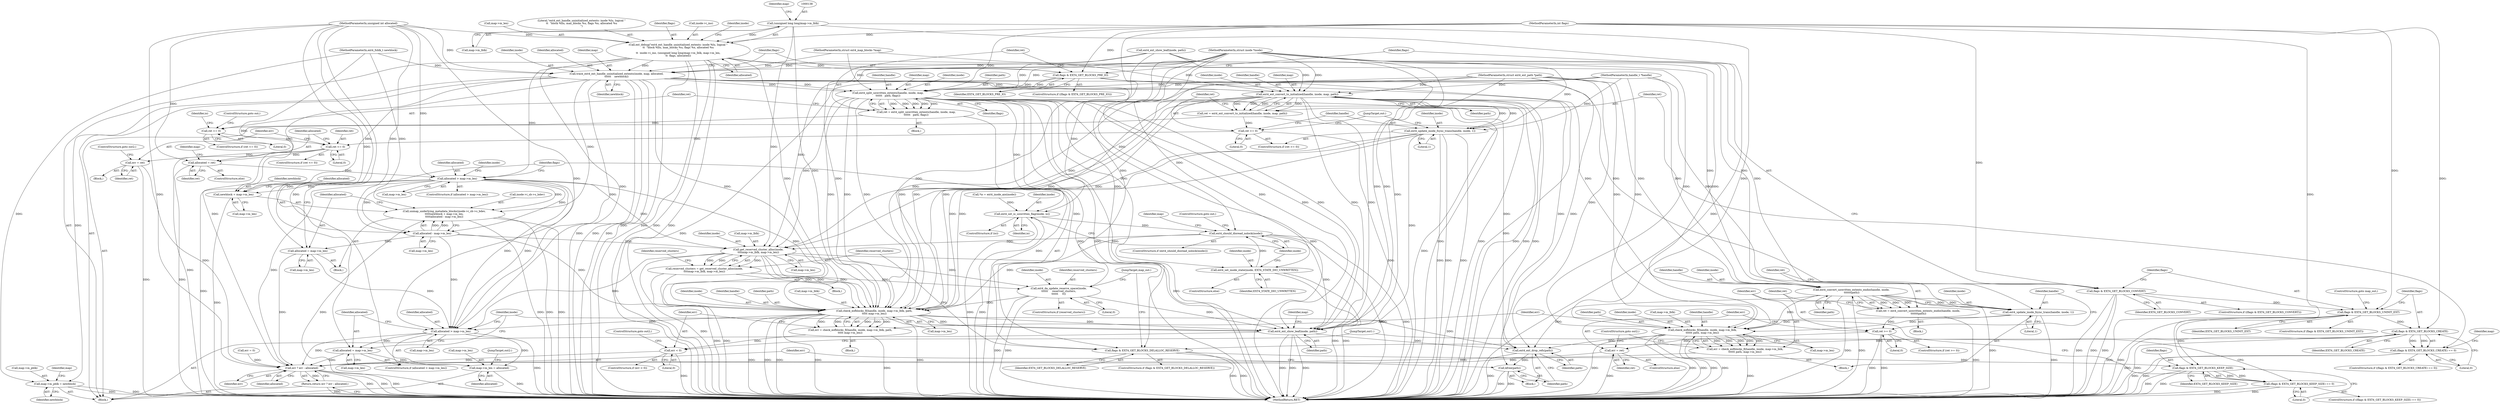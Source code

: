 digraph "1_linux_dee1f973ca341c266229faa5a1a5bb268bed3531_0@pointer" {
"1000137" [label="(Call,(unsigned long long)map->m_lblk)"];
"1000132" [label="(Call,ext_debug(\"ext4_ext_handle_uninitialized_extents: inode %lu, logical \"\n\t\t  \"block %llu, max_blocks %u, flags %x, allocated %u\n\",\n\t\t  inode->i_ino, (unsigned long long)map->m_lblk, map->m_len,\n\t\t  flags, allocated))"];
"1000150" [label="(Call,trace_ext4_ext_handle_uninitialized_extents(inode, map, allocated,\n\t\t\t\t\t\t    newblock))"];
"1000162" [label="(Call,ext4_split_unwritten_extents(handle, inode, map,\n\t\t\t\t\t\t   path, flags))"];
"1000160" [label="(Call,ret = ext4_split_unwritten_extents(handle, inode, map,\n\t\t\t\t\t\t   path, flags))"];
"1000169" [label="(Call,ret <= 0)"];
"1000263" [label="(Call,ret <= 0)"];
"1000267" [label="(Call,err = ret)"];
"1000394" [label="(Call,err ? err : allocated)"];
"1000393" [label="(Return,return err ? err : allocated;)"];
"1000272" [label="(Call,allocated = ret)"];
"1000281" [label="(Call,allocated > map->m_len)"];
"1000287" [label="(Call,unmap_underlying_metadata_blocks(inode->i_sb->s_bdev,\n\t\t\t\t\tnewblock + map->m_len,\n\t\t\t\t\tallocated - map->m_len))"];
"1000293" [label="(Call,newblock + map->m_len)"];
"1000298" [label="(Call,allocated - map->m_len)"];
"1000303" [label="(Call,allocated = map->m_len)"];
"1000362" [label="(Call,allocated > map->m_len)"];
"1000367" [label="(Call,allocated = map->m_len)"];
"1000380" [label="(Call,map->m_len = allocated)"];
"1000316" [label="(Call,get_reserved_cluster_alloc(inode,\n\t\t\t\tmap->m_lblk, map->m_len))"];
"1000314" [label="(Call,reserved_clusters = get_reserved_cluster_alloc(inode,\n\t\t\t\tmap->m_lblk, map->m_len))"];
"1000326" [label="(Call,ext4_da_update_reserve_space(inode,\n\t\t\t\t\t\t     reserved_clusters,\n\t\t\t\t\t\t     0))"];
"1000345" [label="(Call,check_eofblocks_fl(handle, inode, map->m_lblk, path,\n\t\t\t\t\t map->m_len))"];
"1000343" [label="(Call,err = check_eofblocks_fl(handle, inode, map->m_lblk, path,\n\t\t\t\t\t map->m_len))"];
"1000356" [label="(Call,err < 0)"];
"1000372" [label="(Call,ext4_ext_show_leaf(inode, path))"];
"1000389" [label="(Call,ext4_ext_drop_refs(path))"];
"1000391" [label="(Call,kfree(path))"];
"1000175" [label="(Call,ext4_set_io_unwritten_flag(inode, io))"];
"1000183" [label="(Call,ext4_should_dioread_nolock(inode))"];
"1000179" [label="(Call,ext4_set_inode_state(inode, EXT4_STATE_DIO_UNWRITTEN))"];
"1000309" [label="(Call,flags & EXT4_GET_BLOCKS_DELALLOC_RESERVE)"];
"1000338" [label="(Call,flags & EXT4_GET_BLOCKS_KEEP_SIZE)"];
"1000337" [label="(Call,(flags & EXT4_GET_BLOCKS_KEEP_SIZE) == 0)"];
"1000198" [label="(Call,ext4_convert_unwritten_extents_endio(handle, inode,\n \t\t\t\t\t\t\tpath))"];
"1000196" [label="(Call,ret = ext4_convert_unwritten_extents_endio(handle, inode,\n \t\t\t\t\t\t\tpath))"];
"1000203" [label="(Call,ret >= 0)"];
"1000224" [label="(Call,err = ret)"];
"1000207" [label="(Call,ext4_update_inode_fsync_trans(handle, inode, 1))"];
"1000213" [label="(Call,check_eofblocks_fl(handle, inode, map->m_lblk,\n\t\t\t\t\t\t path, map->m_len))"];
"1000211" [label="(Call,err = check_eofblocks_fl(handle, inode, map->m_lblk,\n\t\t\t\t\t\t path, map->m_len))"];
"1000248" [label="(Call,ext4_ext_convert_to_initialized(handle, inode, map, path))"];
"1000246" [label="(Call,ret = ext4_ext_convert_to_initialized(handle, inode, map, path))"];
"1000254" [label="(Call,ret >= 0)"];
"1000257" [label="(Call,ext4_update_inode_fsync_trans(handle, inode, 1))"];
"1000375" [label="(Call,map->m_pblk = newblock)"];
"1000156" [label="(Call,flags & EXT4_GET_BLOCKS_PRE_IO)"];
"1000192" [label="(Call,flags & EXT4_GET_BLOCKS_CONVERT)"];
"1000229" [label="(Call,flags & EXT4_GET_BLOCKS_UNINIT_EXT)"];
"1000235" [label="(Call,flags & EXT4_GET_BLOCKS_CREATE)"];
"1000234" [label="(Call,(flags & EXT4_GET_BLOCKS_CREATE) == 0)"];
"1000232" [label="(ControlStructure,goto map_out;)"];
"1000310" [label="(Identifier,flags)"];
"1000230" [label="(Identifier,flags)"];
"1000318" [label="(Call,map->m_lblk)"];
"1000181" [label="(Identifier,EXT4_STATE_DIO_UNWRITTEN)"];
"1000139" [label="(Call,map->m_lblk)"];
"1000177" [label="(Identifier,io)"];
"1000115" [label="(MethodParameterIn,int flags)"];
"1000321" [label="(Call,map->m_len)"];
"1000272" [label="(Call,allocated = ret)"];
"1000384" [label="(Identifier,allocated)"];
"1000113" [label="(MethodParameterIn,struct ext4_map_blocks *map)"];
"1000324" [label="(ControlStructure,if (reserved_clusters))"];
"1000201" [label="(Identifier,path)"];
"1000325" [label="(Identifier,reserved_clusters)"];
"1000328" [label="(Identifier,reserved_clusters)"];
"1000268" [label="(Identifier,err)"];
"1000398" [label="(MethodReturn,RET)"];
"1000337" [label="(Call,(flags & EXT4_GET_BLOCKS_KEEP_SIZE) == 0)"];
"1000206" [label="(Block,)"];
"1000264" [label="(Identifier,ret)"];
"1000209" [label="(Identifier,inode)"];
"1000348" [label="(Call,map->m_lblk)"];
"1000182" [label="(ControlStructure,if (ext4_should_dioread_nolock(inode)))"];
"1000234" [label="(Call,(flags & EXT4_GET_BLOCKS_CREATE) == 0)"];
"1000312" [label="(Block,)"];
"1000262" [label="(ControlStructure,if (ret <= 0))"];
"1000295" [label="(Call,map->m_len)"];
"1000157" [label="(Identifier,flags)"];
"1000397" [label="(Identifier,allocated)"];
"1000343" [label="(Call,err = check_eofblocks_fl(handle, inode, map->m_lblk, path,\n\t\t\t\t\t map->m_len))"];
"1000374" [label="(Identifier,path)"];
"1000259" [label="(Identifier,inode)"];
"1000344" [label="(Identifier,err)"];
"1000311" [label="(Identifier,EXT4_GET_BLOCKS_DELALLOC_RESERVE)"];
"1000357" [label="(Identifier,err)"];
"1000293" [label="(Call,newblock + map->m_len)"];
"1000211" [label="(Call,err = check_eofblocks_fl(handle, inode, map->m_lblk,\n\t\t\t\t\t\t path, map->m_len))"];
"1000382" [label="(Identifier,map)"];
"1000253" [label="(ControlStructure,if (ret >= 0))"];
"1000248" [label="(Call,ext4_ext_convert_to_initialized(handle, inode, map, path))"];
"1000277" [label="(Identifier,map)"];
"1000219" [label="(Identifier,path)"];
"1000158" [label="(Identifier,EXT4_GET_BLOCKS_PRE_IO)"];
"1000199" [label="(Identifier,handle)"];
"1000132" [label="(Call,ext_debug(\"ext4_ext_handle_uninitialized_extents: inode %lu, logical \"\n\t\t  \"block %llu, max_blocks %u, flags %x, allocated %u\n\",\n\t\t  inode->i_ino, (unsigned long long)map->m_lblk, map->m_len,\n\t\t  flags, allocated))"];
"1000286" [label="(Block,)"];
"1000159" [label="(Block,)"];
"1000183" [label="(Call,ext4_should_dioread_nolock(inode))"];
"1000204" [label="(Identifier,ret)"];
"1000238" [label="(Literal,0)"];
"1000184" [label="(Identifier,inode)"];
"1000161" [label="(Identifier,ret)"];
"1000146" [label="(Identifier,allocated)"];
"1000352" [label="(Call,map->m_len)"];
"1000178" [label="(ControlStructure,else)"];
"1000338" [label="(Call,flags & EXT4_GET_BLOCKS_KEEP_SIZE)"];
"1000392" [label="(Identifier,path)"];
"1000226" [label="(Identifier,ret)"];
"1000375" [label="(Call,map->m_pblk = newblock)"];
"1000369" [label="(Call,map->m_len)"];
"1000385" [label="(JumpTarget,out2:)"];
"1000317" [label="(Identifier,inode)"];
"1000196" [label="(Call,ret = ext4_convert_unwritten_extents_endio(handle, inode,\n \t\t\t\t\t\t\tpath))"];
"1000203" [label="(Call,ret >= 0)"];
"1000233" [label="(ControlStructure,if ((flags & EXT4_GET_BLOCKS_CREATE) == 0))"];
"1000255" [label="(Identifier,ret)"];
"1000187" [label="(Identifier,map)"];
"1000394" [label="(Call,err ? err : allocated)"];
"1000294" [label="(Identifier,newblock)"];
"1000265" [label="(Literal,0)"];
"1000269" [label="(Identifier,ret)"];
"1000225" [label="(Identifier,err)"];
"1000228" [label="(ControlStructure,if (flags & EXT4_GET_BLOCKS_UNINIT_EXT))"];
"1000190" [label="(ControlStructure,goto out;)"];
"1000251" [label="(Identifier,map)"];
"1000258" [label="(Identifier,handle)"];
"1000160" [label="(Call,ret = ext4_split_unwritten_extents(handle, inode, map,\n\t\t\t\t\t\t   path, flags))"];
"1000166" [label="(Identifier,path)"];
"1000360" [label="(JumpTarget,out1:)"];
"1000339" [label="(Identifier,flags)"];
"1000396" [label="(Identifier,err)"];
"1000174" [label="(Identifier,io)"];
"1000356" [label="(Call,err < 0)"];
"1000153" [label="(Identifier,allocated)"];
"1000167" [label="(Identifier,flags)"];
"1000223" [label="(ControlStructure,else)"];
"1000235" [label="(Call,flags & EXT4_GET_BLOCKS_CREATE)"];
"1000304" [label="(Identifier,allocated)"];
"1000170" [label="(Identifier,ret)"];
"1000242" [label="(Identifier,map)"];
"1000168" [label="(ControlStructure,if (ret <= 0))"];
"1000300" [label="(Call,map->m_len)"];
"1000288" [label="(Call,inode->i_sb->s_bdev)"];
"1000330" [label="(JumpTarget,map_out:)"];
"1000388" [label="(Block,)"];
"1000215" [label="(Identifier,inode)"];
"1000180" [label="(Identifier,inode)"];
"1000373" [label="(Identifier,inode)"];
"1000236" [label="(Identifier,flags)"];
"1000208" [label="(Identifier,handle)"];
"1000361" [label="(ControlStructure,if (allocated > map->m_len))"];
"1000377" [label="(Identifier,map)"];
"1000133" [label="(Literal,\"ext4_ext_handle_uninitialized_extents: inode %lu, logical \"\n\t\t  \"block %llu, max_blocks %u, flags %x, allocated %u\n\")"];
"1000252" [label="(Identifier,path)"];
"1000368" [label="(Identifier,allocated)"];
"1000345" [label="(Call,check_eofblocks_fl(handle, inode, map->m_lblk, path,\n\t\t\t\t\t map->m_len))"];
"1000314" [label="(Call,reserved_clusters = get_reserved_cluster_alloc(inode,\n\t\t\t\tmap->m_lblk, map->m_len))"];
"1000287" [label="(Call,unmap_underlying_metadata_blocks(inode->i_sb->s_bdev,\n\t\t\t\t\tnewblock + map->m_len,\n\t\t\t\t\tallocated - map->m_len))"];
"1000362" [label="(Call,allocated > map->m_len)"];
"1000154" [label="(Identifier,newblock)"];
"1000112" [label="(MethodParameterIn,struct inode *inode)"];
"1000267" [label="(Call,err = ret)"];
"1000347" [label="(Identifier,inode)"];
"1000376" [label="(Call,map->m_pblk)"];
"1000193" [label="(Identifier,flags)"];
"1000263" [label="(Call,ret <= 0)"];
"1000336" [label="(ControlStructure,if ((flags & EXT4_GET_BLOCKS_KEEP_SIZE) == 0))"];
"1000213" [label="(Call,check_eofblocks_fl(handle, inode, map->m_lblk,\n\t\t\t\t\t\t path, map->m_len))"];
"1000118" [label="(Block,)"];
"1000155" [label="(ControlStructure,if ((flags & EXT4_GET_BLOCKS_PRE_IO)))"];
"1000111" [label="(MethodParameterIn,handle_t *handle)"];
"1000145" [label="(Identifier,flags)"];
"1000137" [label="(Call,(unsigned long long)map->m_lblk)"];
"1000381" [label="(Call,map->m_len)"];
"1000342" [label="(Block,)"];
"1000283" [label="(Call,map->m_len)"];
"1000281" [label="(Call,allocated > map->m_len)"];
"1000367" [label="(Call,allocated = map->m_len)"];
"1000315" [label="(Identifier,reserved_clusters)"];
"1000200" [label="(Identifier,inode)"];
"1000162" [label="(Call,ext4_split_unwritten_extents(handle, inode, map,\n\t\t\t\t\t\t   path, flags))"];
"1000210" [label="(Literal,1)"];
"1000261" [label="(JumpTarget,out:)"];
"1000359" [label="(ControlStructure,goto out2;)"];
"1000117" [label="(MethodParameterIn,ext4_fsblk_t newblock)"];
"1000212" [label="(Identifier,err)"];
"1000355" [label="(ControlStructure,if (err < 0))"];
"1000152" [label="(Identifier,map)"];
"1000303" [label="(Call,allocated = map->m_len)"];
"1000393" [label="(Return,return err ? err : allocated;)"];
"1000389" [label="(Call,ext4_ext_drop_refs(path))"];
"1000164" [label="(Identifier,inode)"];
"1000273" [label="(Identifier,allocated)"];
"1000220" [label="(Call,map->m_len)"];
"1000341" [label="(Literal,0)"];
"1000147" [label="(Call,ext4_ext_show_leaf(inode, path))"];
"1000299" [label="(Identifier,allocated)"];
"1000195" [label="(Block,)"];
"1000298" [label="(Call,allocated - map->m_len)"];
"1000205" [label="(Literal,0)"];
"1000247" [label="(Identifier,ret)"];
"1000316" [label="(Call,get_reserved_cluster_alloc(inode,\n\t\t\t\tmap->m_lblk, map->m_len))"];
"1000391" [label="(Call,kfree(path))"];
"1000124" [label="(Call,err = 0)"];
"1000179" [label="(Call,ext4_set_inode_state(inode, EXT4_STATE_DIO_UNWRITTEN))"];
"1000271" [label="(ControlStructure,else)"];
"1000192" [label="(Call,flags & EXT4_GET_BLOCKS_CONVERT)"];
"1000169" [label="(Call,ret <= 0)"];
"1000290" [label="(Identifier,inode)"];
"1000134" [label="(Call,inode->i_ino)"];
"1000194" [label="(Identifier,EXT4_GET_BLOCKS_CONVERT)"];
"1000207" [label="(Call,ext4_update_inode_fsync_trans(handle, inode, 1))"];
"1000216" [label="(Call,map->m_lblk)"];
"1000364" [label="(Call,map->m_len)"];
"1000128" [label="(Call,*io = ext4_inode_aio(inode))"];
"1000309" [label="(Call,flags & EXT4_GET_BLOCKS_DELALLOC_RESERVE)"];
"1000346" [label="(Identifier,handle)"];
"1000175" [label="(Call,ext4_set_io_unwritten_flag(inode, io))"];
"1000250" [label="(Identifier,inode)"];
"1000280" [label="(ControlStructure,if (allocated > map->m_len))"];
"1000227" [label="(ControlStructure,goto out2;)"];
"1000260" [label="(Literal,1)"];
"1000379" [label="(Identifier,newblock)"];
"1000224" [label="(Call,err = ret)"];
"1000329" [label="(Literal,0)"];
"1000305" [label="(Call,map->m_len)"];
"1000116" [label="(MethodParameterIn,unsigned int allocated)"];
"1000114" [label="(MethodParameterIn,struct ext4_ext_path *path)"];
"1000256" [label="(Literal,0)"];
"1000171" [label="(Literal,0)"];
"1000358" [label="(Literal,0)"];
"1000372" [label="(Call,ext4_ext_show_leaf(inode, path))"];
"1000156" [label="(Call,flags & EXT4_GET_BLOCKS_PRE_IO)"];
"1000237" [label="(Identifier,EXT4_GET_BLOCKS_CREATE)"];
"1000340" [label="(Identifier,EXT4_GET_BLOCKS_KEEP_SIZE)"];
"1000270" [label="(ControlStructure,goto out2;)"];
"1000202" [label="(ControlStructure,if (ret >= 0))"];
"1000173" [label="(ControlStructure,if (io))"];
"1000390" [label="(Identifier,path)"];
"1000172" [label="(ControlStructure,goto out;)"];
"1000246" [label="(Call,ret = ext4_ext_convert_to_initialized(handle, inode, map, path))"];
"1000198" [label="(Call,ext4_convert_unwritten_extents_endio(handle, inode,\n \t\t\t\t\t\t\tpath))"];
"1000163" [label="(Identifier,handle)"];
"1000351" [label="(Identifier,path)"];
"1000257" [label="(Call,ext4_update_inode_fsync_trans(handle, inode, 1))"];
"1000326" [label="(Call,ext4_da_update_reserve_space(inode,\n\t\t\t\t\t\t     reserved_clusters,\n\t\t\t\t\t\t     0))"];
"1000148" [label="(Identifier,inode)"];
"1000176" [label="(Identifier,inode)"];
"1000363" [label="(Identifier,allocated)"];
"1000197" [label="(Identifier,ret)"];
"1000231" [label="(Identifier,EXT4_GET_BLOCKS_UNINIT_EXT)"];
"1000380" [label="(Call,map->m_len = allocated)"];
"1000214" [label="(Identifier,handle)"];
"1000151" [label="(Identifier,inode)"];
"1000266" [label="(Block,)"];
"1000142" [label="(Call,map->m_len)"];
"1000143" [label="(Identifier,map)"];
"1000229" [label="(Call,flags & EXT4_GET_BLOCKS_UNINIT_EXT)"];
"1000395" [label="(Identifier,err)"];
"1000249" [label="(Identifier,handle)"];
"1000327" [label="(Identifier,inode)"];
"1000308" [label="(ControlStructure,if (flags & EXT4_GET_BLOCKS_DELALLOC_RESERVE))"];
"1000165" [label="(Identifier,map)"];
"1000150" [label="(Call,trace_ext4_ext_handle_uninitialized_extents(inode, map, allocated,\n\t\t\t\t\t\t    newblock))"];
"1000254" [label="(Call,ret >= 0)"];
"1000274" [label="(Identifier,ret)"];
"1000191" [label="(ControlStructure,if ((flags & EXT4_GET_BLOCKS_CONVERT)))"];
"1000282" [label="(Identifier,allocated)"];
"1000137" -> "1000132"  [label="AST: "];
"1000137" -> "1000139"  [label="CFG: "];
"1000138" -> "1000137"  [label="AST: "];
"1000139" -> "1000137"  [label="AST: "];
"1000143" -> "1000137"  [label="CFG: "];
"1000137" -> "1000398"  [label="DDG: "];
"1000137" -> "1000132"  [label="DDG: "];
"1000137" -> "1000213"  [label="DDG: "];
"1000137" -> "1000316"  [label="DDG: "];
"1000137" -> "1000345"  [label="DDG: "];
"1000132" -> "1000118"  [label="AST: "];
"1000132" -> "1000146"  [label="CFG: "];
"1000133" -> "1000132"  [label="AST: "];
"1000134" -> "1000132"  [label="AST: "];
"1000142" -> "1000132"  [label="AST: "];
"1000145" -> "1000132"  [label="AST: "];
"1000146" -> "1000132"  [label="AST: "];
"1000148" -> "1000132"  [label="CFG: "];
"1000132" -> "1000398"  [label="DDG: "];
"1000132" -> "1000398"  [label="DDG: "];
"1000132" -> "1000398"  [label="DDG: "];
"1000132" -> "1000398"  [label="DDG: "];
"1000115" -> "1000132"  [label="DDG: "];
"1000116" -> "1000132"  [label="DDG: "];
"1000132" -> "1000150"  [label="DDG: "];
"1000132" -> "1000156"  [label="DDG: "];
"1000132" -> "1000213"  [label="DDG: "];
"1000132" -> "1000281"  [label="DDG: "];
"1000132" -> "1000345"  [label="DDG: "];
"1000132" -> "1000362"  [label="DDG: "];
"1000150" -> "1000118"  [label="AST: "];
"1000150" -> "1000154"  [label="CFG: "];
"1000151" -> "1000150"  [label="AST: "];
"1000152" -> "1000150"  [label="AST: "];
"1000153" -> "1000150"  [label="AST: "];
"1000154" -> "1000150"  [label="AST: "];
"1000157" -> "1000150"  [label="CFG: "];
"1000150" -> "1000398"  [label="DDG: "];
"1000150" -> "1000398"  [label="DDG: "];
"1000150" -> "1000398"  [label="DDG: "];
"1000147" -> "1000150"  [label="DDG: "];
"1000112" -> "1000150"  [label="DDG: "];
"1000113" -> "1000150"  [label="DDG: "];
"1000116" -> "1000150"  [label="DDG: "];
"1000117" -> "1000150"  [label="DDG: "];
"1000150" -> "1000162"  [label="DDG: "];
"1000150" -> "1000162"  [label="DDG: "];
"1000150" -> "1000198"  [label="DDG: "];
"1000150" -> "1000248"  [label="DDG: "];
"1000150" -> "1000248"  [label="DDG: "];
"1000150" -> "1000287"  [label="DDG: "];
"1000150" -> "1000293"  [label="DDG: "];
"1000150" -> "1000345"  [label="DDG: "];
"1000150" -> "1000362"  [label="DDG: "];
"1000150" -> "1000372"  [label="DDG: "];
"1000150" -> "1000375"  [label="DDG: "];
"1000150" -> "1000394"  [label="DDG: "];
"1000162" -> "1000160"  [label="AST: "];
"1000162" -> "1000167"  [label="CFG: "];
"1000163" -> "1000162"  [label="AST: "];
"1000164" -> "1000162"  [label="AST: "];
"1000165" -> "1000162"  [label="AST: "];
"1000166" -> "1000162"  [label="AST: "];
"1000167" -> "1000162"  [label="AST: "];
"1000160" -> "1000162"  [label="CFG: "];
"1000162" -> "1000398"  [label="DDG: "];
"1000162" -> "1000398"  [label="DDG: "];
"1000162" -> "1000398"  [label="DDG: "];
"1000162" -> "1000398"  [label="DDG: "];
"1000162" -> "1000398"  [label="DDG: "];
"1000162" -> "1000160"  [label="DDG: "];
"1000162" -> "1000160"  [label="DDG: "];
"1000162" -> "1000160"  [label="DDG: "];
"1000162" -> "1000160"  [label="DDG: "];
"1000162" -> "1000160"  [label="DDG: "];
"1000111" -> "1000162"  [label="DDG: "];
"1000112" -> "1000162"  [label="DDG: "];
"1000113" -> "1000162"  [label="DDG: "];
"1000147" -> "1000162"  [label="DDG: "];
"1000114" -> "1000162"  [label="DDG: "];
"1000156" -> "1000162"  [label="DDG: "];
"1000115" -> "1000162"  [label="DDG: "];
"1000162" -> "1000175"  [label="DDG: "];
"1000162" -> "1000179"  [label="DDG: "];
"1000162" -> "1000309"  [label="DDG: "];
"1000162" -> "1000316"  [label="DDG: "];
"1000162" -> "1000345"  [label="DDG: "];
"1000162" -> "1000345"  [label="DDG: "];
"1000162" -> "1000345"  [label="DDG: "];
"1000162" -> "1000372"  [label="DDG: "];
"1000162" -> "1000372"  [label="DDG: "];
"1000162" -> "1000389"  [label="DDG: "];
"1000160" -> "1000159"  [label="AST: "];
"1000161" -> "1000160"  [label="AST: "];
"1000170" -> "1000160"  [label="CFG: "];
"1000160" -> "1000398"  [label="DDG: "];
"1000160" -> "1000169"  [label="DDG: "];
"1000169" -> "1000168"  [label="AST: "];
"1000169" -> "1000171"  [label="CFG: "];
"1000170" -> "1000169"  [label="AST: "];
"1000171" -> "1000169"  [label="AST: "];
"1000172" -> "1000169"  [label="CFG: "];
"1000174" -> "1000169"  [label="CFG: "];
"1000169" -> "1000263"  [label="DDG: "];
"1000263" -> "1000262"  [label="AST: "];
"1000263" -> "1000265"  [label="CFG: "];
"1000264" -> "1000263"  [label="AST: "];
"1000265" -> "1000263"  [label="AST: "];
"1000268" -> "1000263"  [label="CFG: "];
"1000273" -> "1000263"  [label="CFG: "];
"1000263" -> "1000398"  [label="DDG: "];
"1000254" -> "1000263"  [label="DDG: "];
"1000263" -> "1000267"  [label="DDG: "];
"1000263" -> "1000272"  [label="DDG: "];
"1000267" -> "1000266"  [label="AST: "];
"1000267" -> "1000269"  [label="CFG: "];
"1000268" -> "1000267"  [label="AST: "];
"1000269" -> "1000267"  [label="AST: "];
"1000270" -> "1000267"  [label="CFG: "];
"1000267" -> "1000398"  [label="DDG: "];
"1000267" -> "1000394"  [label="DDG: "];
"1000394" -> "1000393"  [label="AST: "];
"1000394" -> "1000396"  [label="CFG: "];
"1000394" -> "1000397"  [label="CFG: "];
"1000395" -> "1000394"  [label="AST: "];
"1000396" -> "1000394"  [label="AST: "];
"1000397" -> "1000394"  [label="AST: "];
"1000393" -> "1000394"  [label="CFG: "];
"1000394" -> "1000398"  [label="DDG: "];
"1000394" -> "1000398"  [label="DDG: "];
"1000394" -> "1000398"  [label="DDG: "];
"1000394" -> "1000393"  [label="DDG: "];
"1000224" -> "1000394"  [label="DDG: "];
"1000124" -> "1000394"  [label="DDG: "];
"1000356" -> "1000394"  [label="DDG: "];
"1000211" -> "1000394"  [label="DDG: "];
"1000281" -> "1000394"  [label="DDG: "];
"1000303" -> "1000394"  [label="DDG: "];
"1000116" -> "1000394"  [label="DDG: "];
"1000367" -> "1000394"  [label="DDG: "];
"1000362" -> "1000394"  [label="DDG: "];
"1000393" -> "1000118"  [label="AST: "];
"1000398" -> "1000393"  [label="CFG: "];
"1000393" -> "1000398"  [label="DDG: "];
"1000272" -> "1000271"  [label="AST: "];
"1000272" -> "1000274"  [label="CFG: "];
"1000273" -> "1000272"  [label="AST: "];
"1000274" -> "1000272"  [label="AST: "];
"1000277" -> "1000272"  [label="CFG: "];
"1000272" -> "1000398"  [label="DDG: "];
"1000116" -> "1000272"  [label="DDG: "];
"1000272" -> "1000281"  [label="DDG: "];
"1000281" -> "1000280"  [label="AST: "];
"1000281" -> "1000283"  [label="CFG: "];
"1000282" -> "1000281"  [label="AST: "];
"1000283" -> "1000281"  [label="AST: "];
"1000290" -> "1000281"  [label="CFG: "];
"1000310" -> "1000281"  [label="CFG: "];
"1000281" -> "1000398"  [label="DDG: "];
"1000116" -> "1000281"  [label="DDG: "];
"1000281" -> "1000287"  [label="DDG: "];
"1000281" -> "1000293"  [label="DDG: "];
"1000281" -> "1000298"  [label="DDG: "];
"1000281" -> "1000298"  [label="DDG: "];
"1000281" -> "1000316"  [label="DDG: "];
"1000281" -> "1000345"  [label="DDG: "];
"1000281" -> "1000362"  [label="DDG: "];
"1000281" -> "1000362"  [label="DDG: "];
"1000287" -> "1000286"  [label="AST: "];
"1000287" -> "1000298"  [label="CFG: "];
"1000288" -> "1000287"  [label="AST: "];
"1000293" -> "1000287"  [label="AST: "];
"1000298" -> "1000287"  [label="AST: "];
"1000304" -> "1000287"  [label="CFG: "];
"1000287" -> "1000398"  [label="DDG: "];
"1000287" -> "1000398"  [label="DDG: "];
"1000287" -> "1000398"  [label="DDG: "];
"1000287" -> "1000398"  [label="DDG: "];
"1000117" -> "1000287"  [label="DDG: "];
"1000298" -> "1000287"  [label="DDG: "];
"1000298" -> "1000287"  [label="DDG: "];
"1000293" -> "1000295"  [label="CFG: "];
"1000294" -> "1000293"  [label="AST: "];
"1000295" -> "1000293"  [label="AST: "];
"1000299" -> "1000293"  [label="CFG: "];
"1000293" -> "1000398"  [label="DDG: "];
"1000117" -> "1000293"  [label="DDG: "];
"1000298" -> "1000300"  [label="CFG: "];
"1000299" -> "1000298"  [label="AST: "];
"1000300" -> "1000298"  [label="AST: "];
"1000116" -> "1000298"  [label="DDG: "];
"1000298" -> "1000303"  [label="DDG: "];
"1000298" -> "1000316"  [label="DDG: "];
"1000298" -> "1000345"  [label="DDG: "];
"1000298" -> "1000362"  [label="DDG: "];
"1000303" -> "1000286"  [label="AST: "];
"1000303" -> "1000305"  [label="CFG: "];
"1000304" -> "1000303"  [label="AST: "];
"1000305" -> "1000303"  [label="AST: "];
"1000310" -> "1000303"  [label="CFG: "];
"1000116" -> "1000303"  [label="DDG: "];
"1000303" -> "1000362"  [label="DDG: "];
"1000362" -> "1000361"  [label="AST: "];
"1000362" -> "1000364"  [label="CFG: "];
"1000363" -> "1000362"  [label="AST: "];
"1000364" -> "1000362"  [label="AST: "];
"1000368" -> "1000362"  [label="CFG: "];
"1000373" -> "1000362"  [label="CFG: "];
"1000362" -> "1000398"  [label="DDG: "];
"1000116" -> "1000362"  [label="DDG: "];
"1000345" -> "1000362"  [label="DDG: "];
"1000316" -> "1000362"  [label="DDG: "];
"1000362" -> "1000367"  [label="DDG: "];
"1000362" -> "1000380"  [label="DDG: "];
"1000367" -> "1000361"  [label="AST: "];
"1000367" -> "1000369"  [label="CFG: "];
"1000368" -> "1000367"  [label="AST: "];
"1000369" -> "1000367"  [label="AST: "];
"1000373" -> "1000367"  [label="CFG: "];
"1000116" -> "1000367"  [label="DDG: "];
"1000367" -> "1000380"  [label="DDG: "];
"1000380" -> "1000118"  [label="AST: "];
"1000380" -> "1000384"  [label="CFG: "];
"1000381" -> "1000380"  [label="AST: "];
"1000384" -> "1000380"  [label="AST: "];
"1000385" -> "1000380"  [label="CFG: "];
"1000380" -> "1000398"  [label="DDG: "];
"1000116" -> "1000380"  [label="DDG: "];
"1000316" -> "1000314"  [label="AST: "];
"1000316" -> "1000321"  [label="CFG: "];
"1000317" -> "1000316"  [label="AST: "];
"1000318" -> "1000316"  [label="AST: "];
"1000321" -> "1000316"  [label="AST: "];
"1000314" -> "1000316"  [label="CFG: "];
"1000316" -> "1000398"  [label="DDG: "];
"1000316" -> "1000314"  [label="DDG: "];
"1000316" -> "1000314"  [label="DDG: "];
"1000316" -> "1000314"  [label="DDG: "];
"1000257" -> "1000316"  [label="DDG: "];
"1000183" -> "1000316"  [label="DDG: "];
"1000248" -> "1000316"  [label="DDG: "];
"1000112" -> "1000316"  [label="DDG: "];
"1000316" -> "1000326"  [label="DDG: "];
"1000316" -> "1000345"  [label="DDG: "];
"1000316" -> "1000345"  [label="DDG: "];
"1000316" -> "1000345"  [label="DDG: "];
"1000316" -> "1000372"  [label="DDG: "];
"1000314" -> "1000312"  [label="AST: "];
"1000315" -> "1000314"  [label="AST: "];
"1000325" -> "1000314"  [label="CFG: "];
"1000314" -> "1000398"  [label="DDG: "];
"1000314" -> "1000398"  [label="DDG: "];
"1000314" -> "1000326"  [label="DDG: "];
"1000326" -> "1000324"  [label="AST: "];
"1000326" -> "1000329"  [label="CFG: "];
"1000327" -> "1000326"  [label="AST: "];
"1000328" -> "1000326"  [label="AST: "];
"1000329" -> "1000326"  [label="AST: "];
"1000330" -> "1000326"  [label="CFG: "];
"1000326" -> "1000398"  [label="DDG: "];
"1000326" -> "1000398"  [label="DDG: "];
"1000112" -> "1000326"  [label="DDG: "];
"1000326" -> "1000345"  [label="DDG: "];
"1000326" -> "1000372"  [label="DDG: "];
"1000345" -> "1000343"  [label="AST: "];
"1000345" -> "1000352"  [label="CFG: "];
"1000346" -> "1000345"  [label="AST: "];
"1000347" -> "1000345"  [label="AST: "];
"1000348" -> "1000345"  [label="AST: "];
"1000351" -> "1000345"  [label="AST: "];
"1000352" -> "1000345"  [label="AST: "];
"1000343" -> "1000345"  [label="CFG: "];
"1000345" -> "1000398"  [label="DDG: "];
"1000345" -> "1000398"  [label="DDG: "];
"1000345" -> "1000398"  [label="DDG: "];
"1000345" -> "1000398"  [label="DDG: "];
"1000345" -> "1000398"  [label="DDG: "];
"1000345" -> "1000343"  [label="DDG: "];
"1000345" -> "1000343"  [label="DDG: "];
"1000345" -> "1000343"  [label="DDG: "];
"1000345" -> "1000343"  [label="DDG: "];
"1000345" -> "1000343"  [label="DDG: "];
"1000257" -> "1000345"  [label="DDG: "];
"1000257" -> "1000345"  [label="DDG: "];
"1000248" -> "1000345"  [label="DDG: "];
"1000248" -> "1000345"  [label="DDG: "];
"1000248" -> "1000345"  [label="DDG: "];
"1000111" -> "1000345"  [label="DDG: "];
"1000183" -> "1000345"  [label="DDG: "];
"1000112" -> "1000345"  [label="DDG: "];
"1000147" -> "1000345"  [label="DDG: "];
"1000114" -> "1000345"  [label="DDG: "];
"1000345" -> "1000372"  [label="DDG: "];
"1000345" -> "1000372"  [label="DDG: "];
"1000345" -> "1000389"  [label="DDG: "];
"1000343" -> "1000342"  [label="AST: "];
"1000344" -> "1000343"  [label="AST: "];
"1000357" -> "1000343"  [label="CFG: "];
"1000343" -> "1000398"  [label="DDG: "];
"1000343" -> "1000356"  [label="DDG: "];
"1000356" -> "1000355"  [label="AST: "];
"1000356" -> "1000358"  [label="CFG: "];
"1000357" -> "1000356"  [label="AST: "];
"1000358" -> "1000356"  [label="AST: "];
"1000359" -> "1000356"  [label="CFG: "];
"1000360" -> "1000356"  [label="CFG: "];
"1000356" -> "1000398"  [label="DDG: "];
"1000372" -> "1000118"  [label="AST: "];
"1000372" -> "1000374"  [label="CFG: "];
"1000373" -> "1000372"  [label="AST: "];
"1000374" -> "1000372"  [label="AST: "];
"1000377" -> "1000372"  [label="CFG: "];
"1000372" -> "1000398"  [label="DDG: "];
"1000372" -> "1000398"  [label="DDG: "];
"1000372" -> "1000398"  [label="DDG: "];
"1000257" -> "1000372"  [label="DDG: "];
"1000183" -> "1000372"  [label="DDG: "];
"1000248" -> "1000372"  [label="DDG: "];
"1000248" -> "1000372"  [label="DDG: "];
"1000112" -> "1000372"  [label="DDG: "];
"1000147" -> "1000372"  [label="DDG: "];
"1000114" -> "1000372"  [label="DDG: "];
"1000372" -> "1000389"  [label="DDG: "];
"1000389" -> "1000388"  [label="AST: "];
"1000389" -> "1000390"  [label="CFG: "];
"1000390" -> "1000389"  [label="AST: "];
"1000392" -> "1000389"  [label="CFG: "];
"1000389" -> "1000398"  [label="DDG: "];
"1000198" -> "1000389"  [label="DDG: "];
"1000213" -> "1000389"  [label="DDG: "];
"1000248" -> "1000389"  [label="DDG: "];
"1000114" -> "1000389"  [label="DDG: "];
"1000389" -> "1000391"  [label="DDG: "];
"1000391" -> "1000388"  [label="AST: "];
"1000391" -> "1000392"  [label="CFG: "];
"1000392" -> "1000391"  [label="AST: "];
"1000395" -> "1000391"  [label="CFG: "];
"1000391" -> "1000398"  [label="DDG: "];
"1000391" -> "1000398"  [label="DDG: "];
"1000114" -> "1000391"  [label="DDG: "];
"1000175" -> "1000173"  [label="AST: "];
"1000175" -> "1000177"  [label="CFG: "];
"1000176" -> "1000175"  [label="AST: "];
"1000177" -> "1000175"  [label="AST: "];
"1000184" -> "1000175"  [label="CFG: "];
"1000175" -> "1000398"  [label="DDG: "];
"1000175" -> "1000398"  [label="DDG: "];
"1000112" -> "1000175"  [label="DDG: "];
"1000128" -> "1000175"  [label="DDG: "];
"1000175" -> "1000183"  [label="DDG: "];
"1000183" -> "1000182"  [label="AST: "];
"1000183" -> "1000184"  [label="CFG: "];
"1000184" -> "1000183"  [label="AST: "];
"1000187" -> "1000183"  [label="CFG: "];
"1000190" -> "1000183"  [label="CFG: "];
"1000183" -> "1000398"  [label="DDG: "];
"1000183" -> "1000398"  [label="DDG: "];
"1000179" -> "1000183"  [label="DDG: "];
"1000112" -> "1000183"  [label="DDG: "];
"1000179" -> "1000178"  [label="AST: "];
"1000179" -> "1000181"  [label="CFG: "];
"1000180" -> "1000179"  [label="AST: "];
"1000181" -> "1000179"  [label="AST: "];
"1000184" -> "1000179"  [label="CFG: "];
"1000179" -> "1000398"  [label="DDG: "];
"1000179" -> "1000398"  [label="DDG: "];
"1000112" -> "1000179"  [label="DDG: "];
"1000309" -> "1000308"  [label="AST: "];
"1000309" -> "1000311"  [label="CFG: "];
"1000310" -> "1000309"  [label="AST: "];
"1000311" -> "1000309"  [label="AST: "];
"1000315" -> "1000309"  [label="CFG: "];
"1000330" -> "1000309"  [label="CFG: "];
"1000309" -> "1000398"  [label="DDG: "];
"1000309" -> "1000398"  [label="DDG: "];
"1000235" -> "1000309"  [label="DDG: "];
"1000115" -> "1000309"  [label="DDG: "];
"1000309" -> "1000338"  [label="DDG: "];
"1000338" -> "1000337"  [label="AST: "];
"1000338" -> "1000340"  [label="CFG: "];
"1000339" -> "1000338"  [label="AST: "];
"1000340" -> "1000338"  [label="AST: "];
"1000341" -> "1000338"  [label="CFG: "];
"1000338" -> "1000398"  [label="DDG: "];
"1000338" -> "1000398"  [label="DDG: "];
"1000338" -> "1000337"  [label="DDG: "];
"1000338" -> "1000337"  [label="DDG: "];
"1000229" -> "1000338"  [label="DDG: "];
"1000115" -> "1000338"  [label="DDG: "];
"1000337" -> "1000336"  [label="AST: "];
"1000337" -> "1000341"  [label="CFG: "];
"1000341" -> "1000337"  [label="AST: "];
"1000344" -> "1000337"  [label="CFG: "];
"1000360" -> "1000337"  [label="CFG: "];
"1000337" -> "1000398"  [label="DDG: "];
"1000337" -> "1000398"  [label="DDG: "];
"1000198" -> "1000196"  [label="AST: "];
"1000198" -> "1000201"  [label="CFG: "];
"1000199" -> "1000198"  [label="AST: "];
"1000200" -> "1000198"  [label="AST: "];
"1000201" -> "1000198"  [label="AST: "];
"1000196" -> "1000198"  [label="CFG: "];
"1000198" -> "1000398"  [label="DDG: "];
"1000198" -> "1000398"  [label="DDG: "];
"1000198" -> "1000398"  [label="DDG: "];
"1000198" -> "1000196"  [label="DDG: "];
"1000198" -> "1000196"  [label="DDG: "];
"1000198" -> "1000196"  [label="DDG: "];
"1000111" -> "1000198"  [label="DDG: "];
"1000112" -> "1000198"  [label="DDG: "];
"1000147" -> "1000198"  [label="DDG: "];
"1000114" -> "1000198"  [label="DDG: "];
"1000198" -> "1000207"  [label="DDG: "];
"1000198" -> "1000207"  [label="DDG: "];
"1000198" -> "1000213"  [label="DDG: "];
"1000196" -> "1000195"  [label="AST: "];
"1000197" -> "1000196"  [label="AST: "];
"1000204" -> "1000196"  [label="CFG: "];
"1000196" -> "1000398"  [label="DDG: "];
"1000196" -> "1000203"  [label="DDG: "];
"1000203" -> "1000202"  [label="AST: "];
"1000203" -> "1000205"  [label="CFG: "];
"1000204" -> "1000203"  [label="AST: "];
"1000205" -> "1000203"  [label="AST: "];
"1000208" -> "1000203"  [label="CFG: "];
"1000225" -> "1000203"  [label="CFG: "];
"1000203" -> "1000398"  [label="DDG: "];
"1000203" -> "1000398"  [label="DDG: "];
"1000203" -> "1000224"  [label="DDG: "];
"1000224" -> "1000223"  [label="AST: "];
"1000224" -> "1000226"  [label="CFG: "];
"1000225" -> "1000224"  [label="AST: "];
"1000226" -> "1000224"  [label="AST: "];
"1000227" -> "1000224"  [label="CFG: "];
"1000224" -> "1000398"  [label="DDG: "];
"1000207" -> "1000206"  [label="AST: "];
"1000207" -> "1000210"  [label="CFG: "];
"1000208" -> "1000207"  [label="AST: "];
"1000209" -> "1000207"  [label="AST: "];
"1000210" -> "1000207"  [label="AST: "];
"1000212" -> "1000207"  [label="CFG: "];
"1000207" -> "1000398"  [label="DDG: "];
"1000111" -> "1000207"  [label="DDG: "];
"1000112" -> "1000207"  [label="DDG: "];
"1000207" -> "1000213"  [label="DDG: "];
"1000207" -> "1000213"  [label="DDG: "];
"1000213" -> "1000211"  [label="AST: "];
"1000213" -> "1000220"  [label="CFG: "];
"1000214" -> "1000213"  [label="AST: "];
"1000215" -> "1000213"  [label="AST: "];
"1000216" -> "1000213"  [label="AST: "];
"1000219" -> "1000213"  [label="AST: "];
"1000220" -> "1000213"  [label="AST: "];
"1000211" -> "1000213"  [label="CFG: "];
"1000213" -> "1000398"  [label="DDG: "];
"1000213" -> "1000398"  [label="DDG: "];
"1000213" -> "1000398"  [label="DDG: "];
"1000213" -> "1000398"  [label="DDG: "];
"1000213" -> "1000398"  [label="DDG: "];
"1000213" -> "1000211"  [label="DDG: "];
"1000213" -> "1000211"  [label="DDG: "];
"1000213" -> "1000211"  [label="DDG: "];
"1000213" -> "1000211"  [label="DDG: "];
"1000213" -> "1000211"  [label="DDG: "];
"1000111" -> "1000213"  [label="DDG: "];
"1000112" -> "1000213"  [label="DDG: "];
"1000114" -> "1000213"  [label="DDG: "];
"1000211" -> "1000206"  [label="AST: "];
"1000212" -> "1000211"  [label="AST: "];
"1000227" -> "1000211"  [label="CFG: "];
"1000211" -> "1000398"  [label="DDG: "];
"1000248" -> "1000246"  [label="AST: "];
"1000248" -> "1000252"  [label="CFG: "];
"1000249" -> "1000248"  [label="AST: "];
"1000250" -> "1000248"  [label="AST: "];
"1000251" -> "1000248"  [label="AST: "];
"1000252" -> "1000248"  [label="AST: "];
"1000246" -> "1000248"  [label="CFG: "];
"1000248" -> "1000398"  [label="DDG: "];
"1000248" -> "1000398"  [label="DDG: "];
"1000248" -> "1000398"  [label="DDG: "];
"1000248" -> "1000398"  [label="DDG: "];
"1000248" -> "1000246"  [label="DDG: "];
"1000248" -> "1000246"  [label="DDG: "];
"1000248" -> "1000246"  [label="DDG: "];
"1000248" -> "1000246"  [label="DDG: "];
"1000111" -> "1000248"  [label="DDG: "];
"1000112" -> "1000248"  [label="DDG: "];
"1000113" -> "1000248"  [label="DDG: "];
"1000147" -> "1000248"  [label="DDG: "];
"1000114" -> "1000248"  [label="DDG: "];
"1000248" -> "1000257"  [label="DDG: "];
"1000248" -> "1000257"  [label="DDG: "];
"1000246" -> "1000118"  [label="AST: "];
"1000247" -> "1000246"  [label="AST: "];
"1000255" -> "1000246"  [label="CFG: "];
"1000246" -> "1000398"  [label="DDG: "];
"1000246" -> "1000254"  [label="DDG: "];
"1000254" -> "1000253"  [label="AST: "];
"1000254" -> "1000256"  [label="CFG: "];
"1000255" -> "1000254"  [label="AST: "];
"1000256" -> "1000254"  [label="AST: "];
"1000258" -> "1000254"  [label="CFG: "];
"1000261" -> "1000254"  [label="CFG: "];
"1000254" -> "1000398"  [label="DDG: "];
"1000257" -> "1000253"  [label="AST: "];
"1000257" -> "1000260"  [label="CFG: "];
"1000258" -> "1000257"  [label="AST: "];
"1000259" -> "1000257"  [label="AST: "];
"1000260" -> "1000257"  [label="AST: "];
"1000261" -> "1000257"  [label="CFG: "];
"1000257" -> "1000398"  [label="DDG: "];
"1000257" -> "1000398"  [label="DDG: "];
"1000257" -> "1000398"  [label="DDG: "];
"1000111" -> "1000257"  [label="DDG: "];
"1000112" -> "1000257"  [label="DDG: "];
"1000375" -> "1000118"  [label="AST: "];
"1000375" -> "1000379"  [label="CFG: "];
"1000376" -> "1000375"  [label="AST: "];
"1000379" -> "1000375"  [label="AST: "];
"1000382" -> "1000375"  [label="CFG: "];
"1000375" -> "1000398"  [label="DDG: "];
"1000375" -> "1000398"  [label="DDG: "];
"1000117" -> "1000375"  [label="DDG: "];
"1000156" -> "1000155"  [label="AST: "];
"1000156" -> "1000158"  [label="CFG: "];
"1000157" -> "1000156"  [label="AST: "];
"1000158" -> "1000156"  [label="AST: "];
"1000161" -> "1000156"  [label="CFG: "];
"1000193" -> "1000156"  [label="CFG: "];
"1000156" -> "1000398"  [label="DDG: "];
"1000156" -> "1000398"  [label="DDG: "];
"1000115" -> "1000156"  [label="DDG: "];
"1000156" -> "1000192"  [label="DDG: "];
"1000192" -> "1000191"  [label="AST: "];
"1000192" -> "1000194"  [label="CFG: "];
"1000193" -> "1000192"  [label="AST: "];
"1000194" -> "1000192"  [label="AST: "];
"1000197" -> "1000192"  [label="CFG: "];
"1000230" -> "1000192"  [label="CFG: "];
"1000192" -> "1000398"  [label="DDG: "];
"1000192" -> "1000398"  [label="DDG: "];
"1000192" -> "1000398"  [label="DDG: "];
"1000115" -> "1000192"  [label="DDG: "];
"1000192" -> "1000229"  [label="DDG: "];
"1000229" -> "1000228"  [label="AST: "];
"1000229" -> "1000231"  [label="CFG: "];
"1000230" -> "1000229"  [label="AST: "];
"1000231" -> "1000229"  [label="AST: "];
"1000232" -> "1000229"  [label="CFG: "];
"1000236" -> "1000229"  [label="CFG: "];
"1000229" -> "1000398"  [label="DDG: "];
"1000229" -> "1000398"  [label="DDG: "];
"1000115" -> "1000229"  [label="DDG: "];
"1000229" -> "1000235"  [label="DDG: "];
"1000235" -> "1000234"  [label="AST: "];
"1000235" -> "1000237"  [label="CFG: "];
"1000236" -> "1000235"  [label="AST: "];
"1000237" -> "1000235"  [label="AST: "];
"1000238" -> "1000235"  [label="CFG: "];
"1000235" -> "1000398"  [label="DDG: "];
"1000235" -> "1000398"  [label="DDG: "];
"1000235" -> "1000234"  [label="DDG: "];
"1000235" -> "1000234"  [label="DDG: "];
"1000115" -> "1000235"  [label="DDG: "];
"1000234" -> "1000233"  [label="AST: "];
"1000234" -> "1000238"  [label="CFG: "];
"1000238" -> "1000234"  [label="AST: "];
"1000242" -> "1000234"  [label="CFG: "];
"1000247" -> "1000234"  [label="CFG: "];
"1000234" -> "1000398"  [label="DDG: "];
"1000234" -> "1000398"  [label="DDG: "];
}
